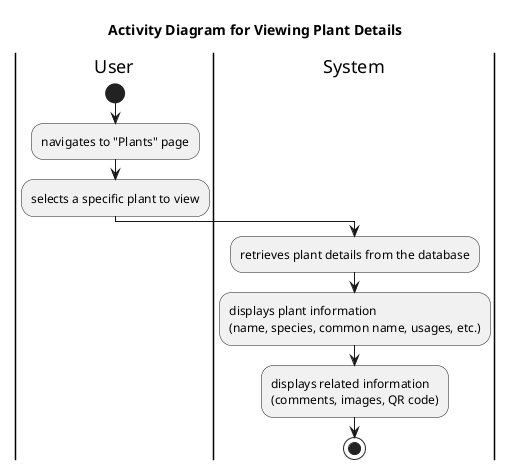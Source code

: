 @startuml Activity Diagram for Viewing Plant Details
title Activity Diagram for Viewing Plant Details

|User|
start
:navigates to "Plants" page;
:selects a specific plant to view;

|System|
:retrieves plant details from the database;
:displays plant information \n(name, species, common name, usages, etc.);
:displays related information \n(comments, images, QR code);

stop
@enduml
